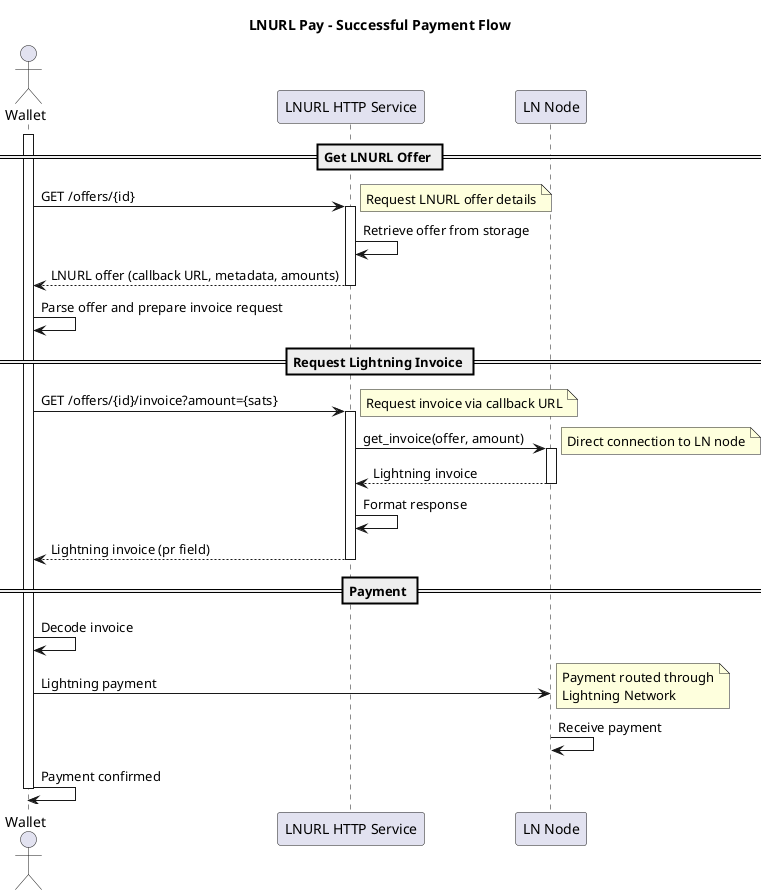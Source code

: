 @startuml
title LNURL Pay - Successful Payment Flow

actor Wallet as wallet
participant "LNURL HTTP Service" as lnurl
participant "LN Node" as lnnode

== Get LNURL Offer ==
activate wallet
wallet -> lnurl++: GET /offers/{id}
note right: Request LNURL offer details
lnurl -> lnurl: Retrieve offer from storage
return LNURL offer (callback URL, metadata, amounts)

wallet -> wallet: Parse offer and prepare invoice request

== Request Lightning Invoice ==
wallet -> lnurl++: GET /offers/{id}/invoice?amount={sats}
note right: Request invoice via callback URL

lnurl -> lnnode++: get_invoice(offer, amount)
note right: Direct connection to LN node
return Lightning invoice

lnurl -> lnurl: Format response
return Lightning invoice (pr field)

== Payment ==
wallet -> wallet: Decode invoice

wallet -> lnnode: Lightning payment
note right: Payment routed through\nLightning Network
lnnode -> lnnode: Receive payment
wallet -> wallet: Payment confirmed

deactivate wallet

@enduml